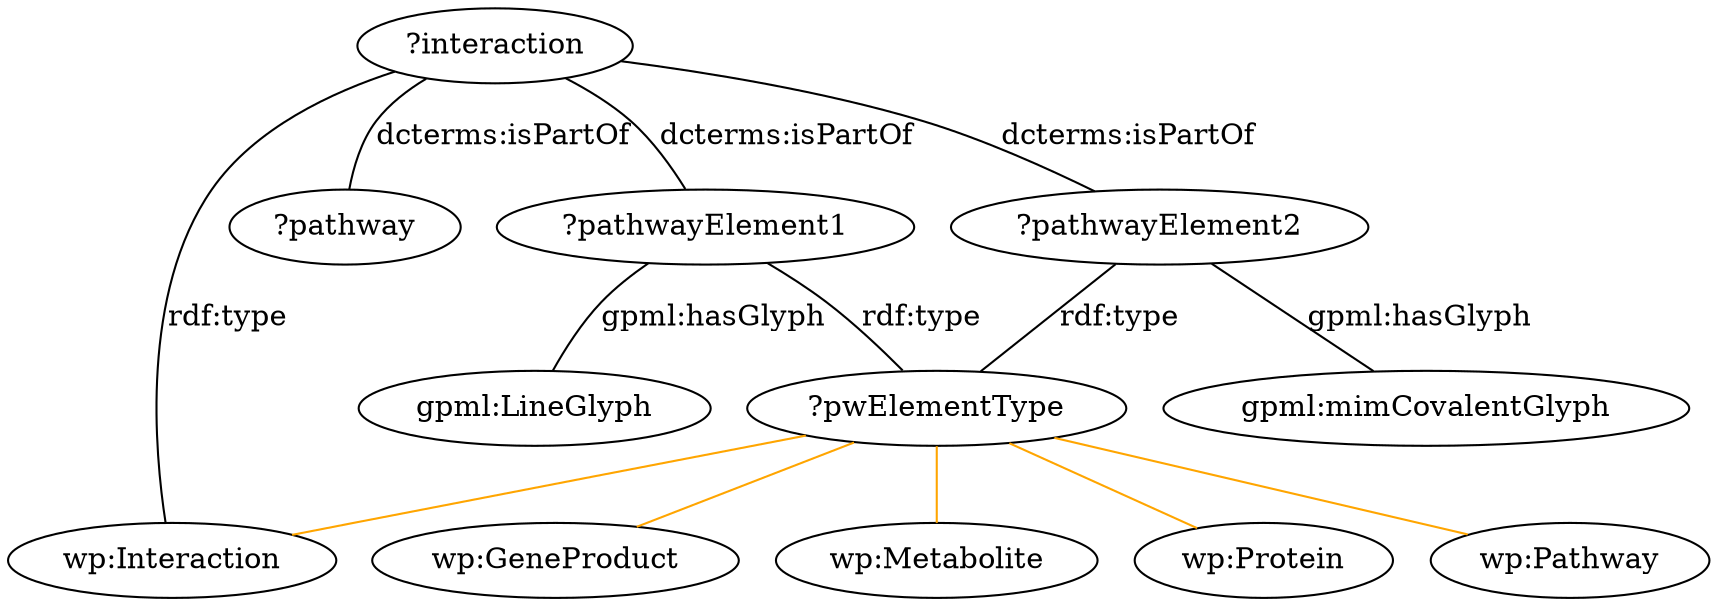 graph G {
overlap=scale;

interactionUrl [label="?interaction"]
wpInteraction [label="wp:Interaction", URL="http://vocabularies.wikipathways.org/wp#Interaction"]
pathwayUrl [label="?pathway"]
pathwayElement1 [label="?pathwayElement1"]
pathwayElement2 [label="?pathwayElement2"]
pwElementType [label="?pwElementType"]
lineGlyph [label="gpml:LineGlyph"]
mimCovalentBondGlyph [label="gpml:mimCovalentGlyph"]
wpGeneProduct [label="wp:GeneProduct", URL="http://vocabularies.wikipathways.org/wp#GeneProduct"]
wpMetabolite [label="wp:Metabolite", URL="http://vocabularies.wikipathways.org/wp#Metabolite"]
wpProtein [label="wp:Protein", URL="http://vocabularies.wikipathways.org/wp#Protein"]
wpInteraction [label="wp:Interaction", URL="http://vocabularies.wikipathways.org/wp#Interaction"]
wpPathway [label="wp:Pathway", URL="http://vocabularies.wikipathways.org/wp#Pathway"]

interactionUrl -- wpInteraction [label="rdf:type", URL="http://www.w3.org/1999/02/22-rdf-syntax-ns#type"]
interactionUrl -- pathwayUrl [label="dcterms:isPartOf", URL="http://purl.org/dc/terms/isPartOf"]
pathwayElement1 -- interactionUrl [label="dcterms:isPartOf", URL="http://purl.org/dc/terms/isPartOf"]
pathwayElement2 -- interactionUrl [label="dcterms:isPartOf", URL="http://purl.org/dc/terms/isPartOf"]
pathwayElement1 -- pwElementType [label="rdf:type", URL="http://www.w3.org/1999/02/22-rdf-syntax-ns#type"]
pathwayElement2 -- pwElementType [label="rdf:type", URL="http://www.w3.org/1999/02/22-rdf-syntax-ns#type"]
pathwayElement1 -- lineGlyph [label="gpml:hasGlyph", URL="http://vocabularies.wikipathways.org/gpml#hasGlyph"]
pathwayElement2 -- mimCovalentBondGlyph [label="gpml:hasGlyph", URL="http://vocabularies.wikipathways.org/gpml#hasGlyph"]
pwElementType -- wpGeneProduct [color=orange]
pwElementType -- wpMetabolite [color=orange]
pwElementType -- wpProtein [color=orange]
pwElementType -- wpInteraction [color=orange]
pwElementType -- wpPathway [color=orange]

{ rank=max; wpGeneProduct; wpMetabolite; wpProtein;}; /* max is bottom */
  { rank=min; interactionUrl}; /* max is bottom */
}

